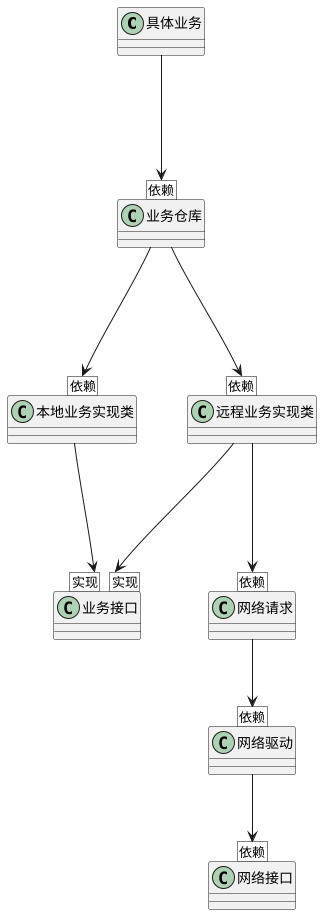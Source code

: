 @startuml

具体业务 ---> [依赖]  业务仓库

业务仓库 ---> [依赖] 本地业务实现类

业务仓库 ---> [依赖] 远程业务实现类

本地业务实现类 ---> [实现] 业务接口

远程业务实现类 --->  [实现] 业务接口

远程业务实现类 ---> [依赖] 网络请求

网络请求 --> [依赖] 网络驱动

网络驱动 --> [依赖] 网络接口

@enduml